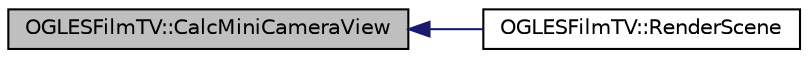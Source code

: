 digraph "OGLESFilmTV::CalcMiniCameraView"
{
  edge [fontname="Helvetica",fontsize="10",labelfontname="Helvetica",labelfontsize="10"];
  node [fontname="Helvetica",fontsize="10",shape=record];
  rankdir="LR";
  Node1 [label="OGLESFilmTV::CalcMiniCameraView",height=0.2,width=0.4,color="black", fillcolor="grey75", style="filled", fontcolor="black"];
  Node1 -> Node2 [dir="back",color="midnightblue",fontsize="10",style="solid",fontname="Helvetica"];
  Node2 [label="OGLESFilmTV::RenderScene",height=0.2,width=0.4,color="black", fillcolor="white", style="filled",URL="$class_o_g_l_e_s_film_t_v.html#afaa4921be2dc267b7783b3d2d11366f7"];
}

